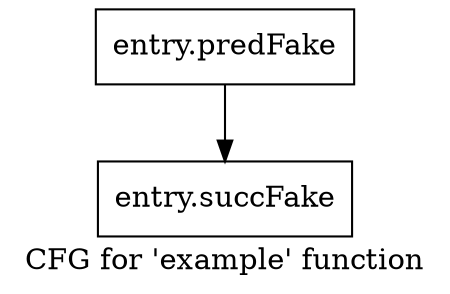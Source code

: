 digraph "CFG for 'example' function" {
	label="CFG for 'example' function";

	Node0x4618620 [shape=record,filename="",linenumber="",label="{entry.predFake}"];
	Node0x4618620 -> Node0x4648c60[ callList="" memoryops="" filename=""];
	Node0x4648c60 [shape=record,filename="",linenumber="",label="{entry.succFake}"];
}
